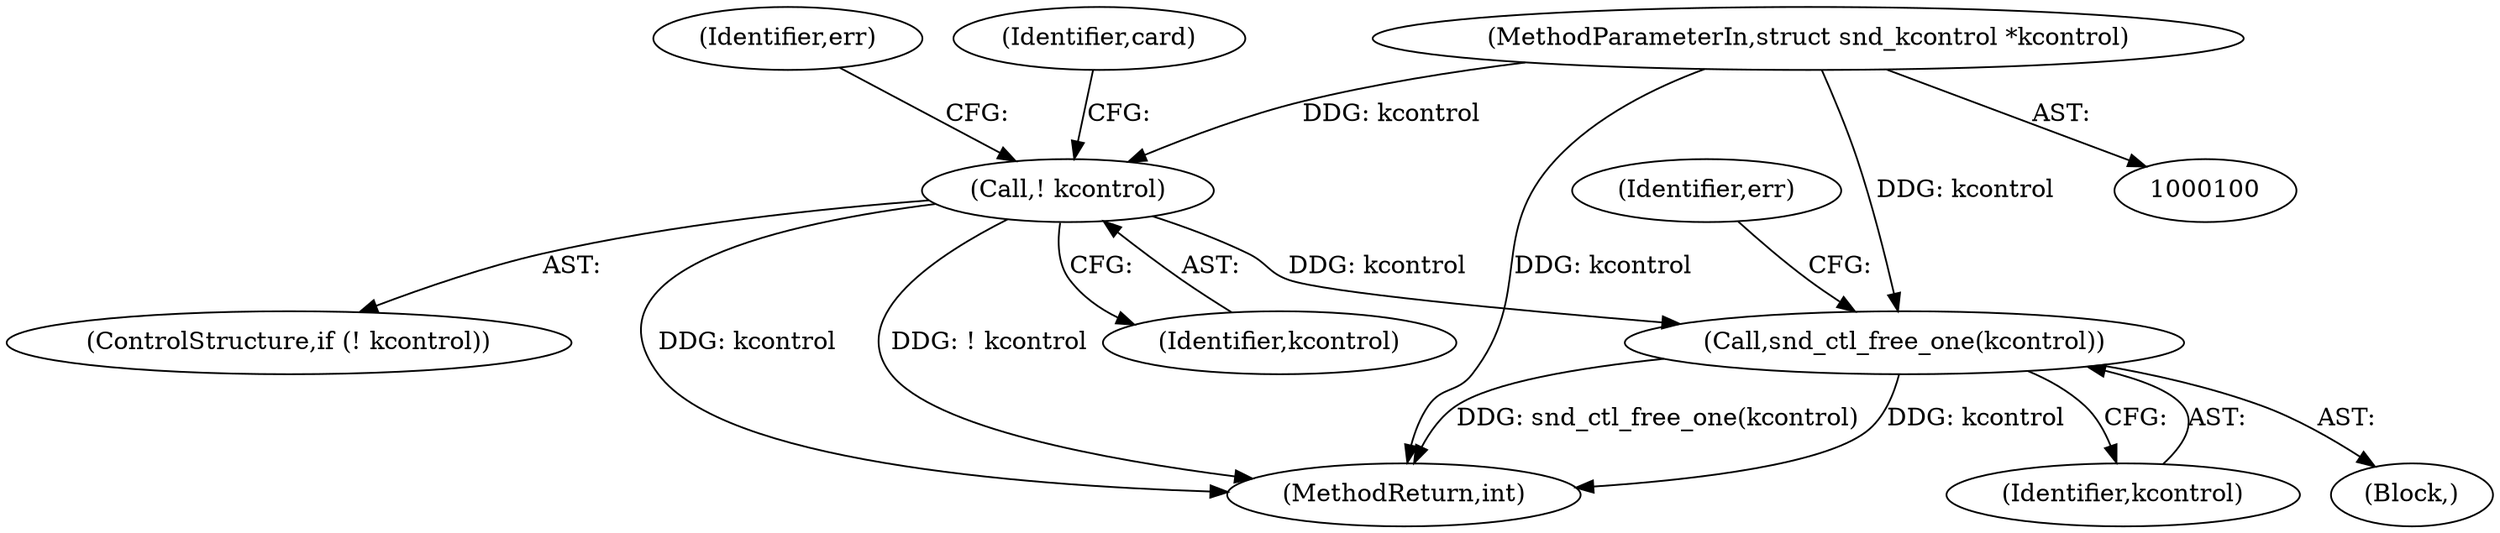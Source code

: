 digraph "0_linux_883a1d49f0d77d30012f114b2e19fc141beb3e8e@API" {
"1000274" [label="(Call,snd_ctl_free_one(kcontrol))"];
"1000113" [label="(Call,! kcontrol)"];
"1000102" [label="(MethodParameterIn,struct snd_kcontrol *kcontrol)"];
"1000102" [label="(MethodParameterIn,struct snd_kcontrol *kcontrol)"];
"1000113" [label="(Call,! kcontrol)"];
"1000116" [label="(Identifier,err)"];
"1000275" [label="(Identifier,kcontrol)"];
"1000103" [label="(Block,)"];
"1000278" [label="(MethodReturn,int)"];
"1000114" [label="(Identifier,kcontrol)"];
"1000112" [label="(ControlStructure,if (! kcontrol))"];
"1000121" [label="(Identifier,card)"];
"1000277" [label="(Identifier,err)"];
"1000274" [label="(Call,snd_ctl_free_one(kcontrol))"];
"1000274" -> "1000103"  [label="AST: "];
"1000274" -> "1000275"  [label="CFG: "];
"1000275" -> "1000274"  [label="AST: "];
"1000277" -> "1000274"  [label="CFG: "];
"1000274" -> "1000278"  [label="DDG: kcontrol"];
"1000274" -> "1000278"  [label="DDG: snd_ctl_free_one(kcontrol)"];
"1000113" -> "1000274"  [label="DDG: kcontrol"];
"1000102" -> "1000274"  [label="DDG: kcontrol"];
"1000113" -> "1000112"  [label="AST: "];
"1000113" -> "1000114"  [label="CFG: "];
"1000114" -> "1000113"  [label="AST: "];
"1000116" -> "1000113"  [label="CFG: "];
"1000121" -> "1000113"  [label="CFG: "];
"1000113" -> "1000278"  [label="DDG: kcontrol"];
"1000113" -> "1000278"  [label="DDG: ! kcontrol"];
"1000102" -> "1000113"  [label="DDG: kcontrol"];
"1000102" -> "1000100"  [label="AST: "];
"1000102" -> "1000278"  [label="DDG: kcontrol"];
}
